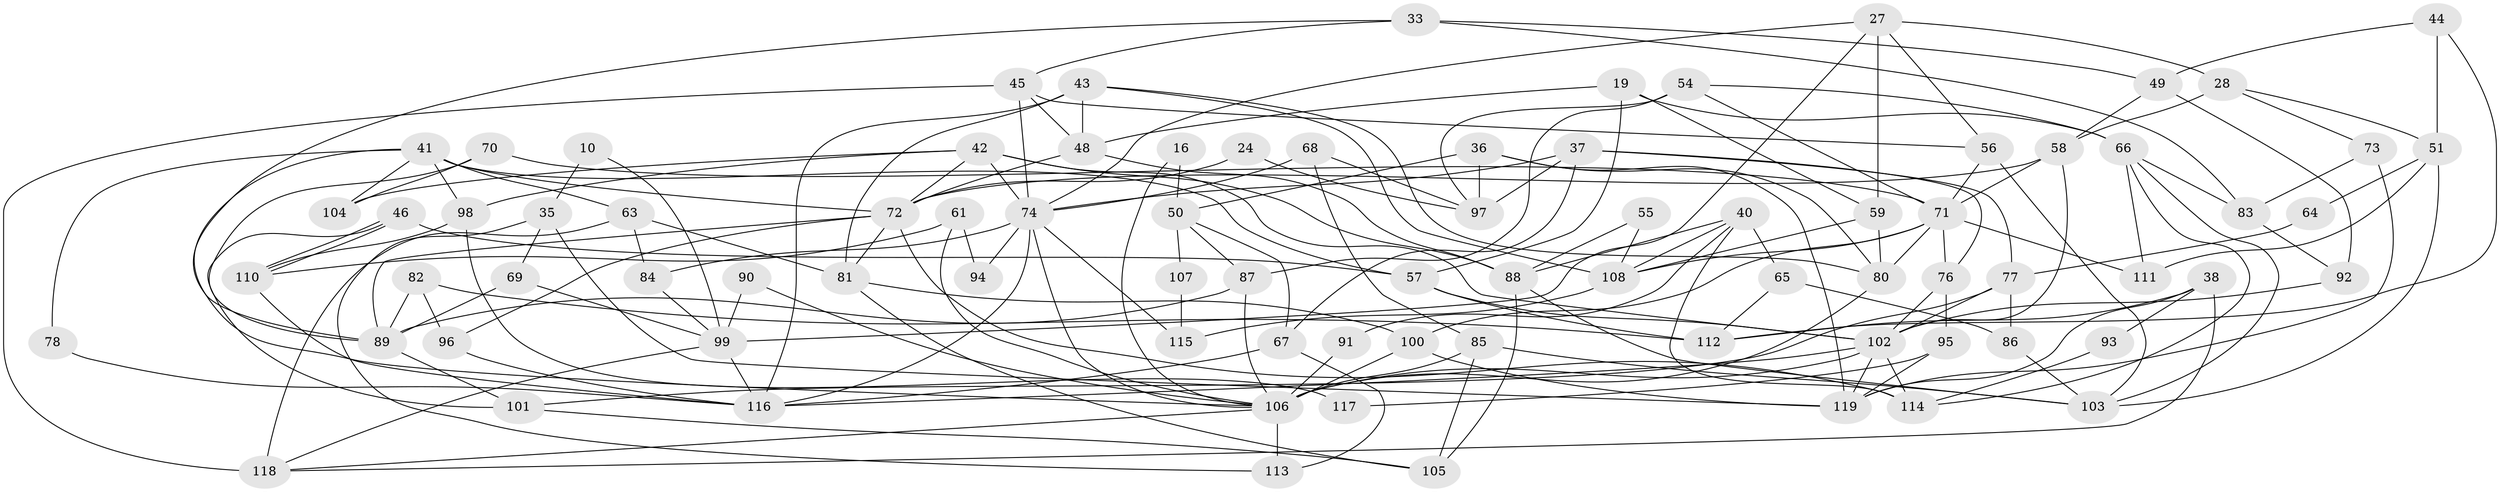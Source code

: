 // original degree distribution, {4: 0.29411764705882354, 6: 0.06722689075630252, 8: 0.03361344537815126, 3: 0.2605042016806723, 5: 0.15126050420168066, 2: 0.15126050420168066, 7: 0.03361344537815126, 9: 0.008403361344537815}
// Generated by graph-tools (version 1.1) at 2025/55/03/04/25 21:55:17]
// undirected, 83 vertices, 183 edges
graph export_dot {
graph [start="1"]
  node [color=gray90,style=filled];
  10;
  16;
  19 [super="+7"];
  24;
  27;
  28;
  33;
  35;
  36;
  37 [super="+8"];
  38;
  40 [super="+1"];
  41 [super="+23"];
  42;
  43 [super="+26"];
  44;
  45 [super="+21"];
  46;
  48 [super="+6"];
  49;
  50 [super="+3"];
  51;
  54;
  55;
  56;
  57;
  58 [super="+11"];
  59;
  61;
  63;
  64;
  65;
  66;
  67;
  68;
  69 [super="+31"];
  70 [super="+29"];
  71 [super="+4"];
  72 [super="+62"];
  73;
  74 [super="+53"];
  76;
  77;
  78;
  80 [super="+52"];
  81 [super="+18"];
  82;
  83;
  84;
  85;
  86 [super="+17"];
  87;
  88 [super="+47"];
  89;
  90;
  91;
  92;
  93;
  94;
  95 [super="+12"];
  96;
  97 [super="+30"];
  98;
  99 [super="+39"];
  100;
  101;
  102 [super="+13+5+34"];
  103;
  104;
  105 [super="+15"];
  106 [super="+9+75+60+79"];
  107;
  108;
  110;
  111;
  112;
  113;
  114;
  115;
  116 [super="+109"];
  117;
  118;
  119;
  10 -- 99;
  10 -- 35;
  16 -- 50;
  16 -- 106;
  19 -- 57;
  19 -- 66 [weight=2];
  19 -- 59;
  19 -- 48;
  24 -- 72;
  24 -- 97;
  27 -- 59;
  27 -- 56;
  27 -- 28;
  27 -- 99;
  27 -- 74;
  28 -- 51;
  28 -- 58 [weight=2];
  28 -- 73;
  33 -- 83;
  33 -- 49;
  33 -- 89;
  33 -- 45;
  35 -- 119;
  35 -- 113;
  35 -- 69;
  36 -- 80;
  36 -- 119;
  36 -- 50;
  36 -- 97;
  37 -- 67;
  37 -- 77;
  37 -- 97;
  37 -- 74;
  37 -- 76;
  38 -- 119;
  38 -- 112;
  38 -- 93;
  38 -- 118;
  40 -- 114;
  40 -- 91;
  40 -- 65;
  40 -- 88;
  40 -- 108;
  41 -- 63;
  41 -- 57;
  41 -- 78;
  41 -- 104;
  41 -- 106;
  41 -- 72;
  41 -- 98;
  42 -- 74 [weight=2];
  42 -- 72 [weight=2];
  42 -- 88 [weight=2];
  42 -- 98;
  42 -- 104;
  42 -- 102;
  43 -- 116;
  43 -- 80;
  43 -- 81;
  43 -- 48;
  43 -- 108;
  44 -- 49;
  44 -- 51;
  44 -- 112;
  45 -- 118;
  45 -- 48;
  45 -- 56;
  45 -- 74;
  46 -- 101;
  46 -- 110;
  46 -- 110;
  46 -- 57;
  48 -- 88;
  48 -- 72;
  49 -- 92;
  49 -- 58;
  50 -- 87;
  50 -- 107 [weight=2];
  50 -- 67;
  51 -- 103;
  51 -- 64;
  51 -- 111;
  54 -- 66;
  54 -- 87;
  54 -- 71;
  54 -- 97;
  55 -- 108;
  55 -- 88;
  56 -- 103;
  56 -- 71;
  57 -- 112;
  57 -- 102;
  58 -- 71;
  58 -- 102;
  58 -- 72;
  59 -- 108;
  59 -- 80 [weight=2];
  61 -- 110;
  61 -- 94;
  61 -- 106;
  63 -- 118;
  63 -- 84;
  63 -- 81;
  64 -- 77;
  65 -- 112;
  65 -- 86;
  66 -- 114;
  66 -- 83;
  66 -- 103;
  66 -- 111;
  67 -- 116;
  67 -- 113;
  68 -- 85;
  68 -- 97;
  68 -- 74;
  69 -- 89;
  69 -- 99;
  70 -- 104;
  70 -- 89;
  70 -- 71;
  71 -- 80;
  71 -- 100;
  71 -- 76;
  71 -- 108;
  71 -- 111;
  72 -- 89;
  72 -- 96;
  72 -- 81;
  72 -- 114;
  73 -- 119;
  73 -- 83;
  74 -- 84;
  74 -- 94;
  74 -- 115;
  74 -- 116;
  74 -- 106;
  76 -- 95;
  76 -- 102;
  77 -- 101;
  77 -- 102;
  77 -- 86;
  78 -- 116;
  80 -- 106;
  81 -- 105 [weight=2];
  81 -- 100;
  82 -- 112;
  82 -- 89;
  82 -- 96;
  83 -- 92;
  84 -- 99;
  85 -- 103;
  85 -- 105 [weight=2];
  85 -- 106;
  86 -- 103;
  87 -- 89;
  87 -- 106;
  88 -- 105;
  88 -- 103;
  89 -- 101;
  90 -- 99;
  90 -- 106;
  91 -- 106;
  92 -- 102;
  93 -- 114;
  95 -- 119 [weight=2];
  95 -- 117;
  96 -- 116;
  98 -- 110;
  98 -- 117;
  99 -- 118;
  99 -- 116 [weight=2];
  100 -- 119;
  100 -- 106;
  101 -- 105;
  102 -- 116 [weight=2];
  102 -- 106 [weight=5];
  102 -- 114 [weight=2];
  102 -- 119;
  106 -- 113;
  106 -- 118;
  107 -- 115;
  108 -- 115;
  110 -- 116;
}
